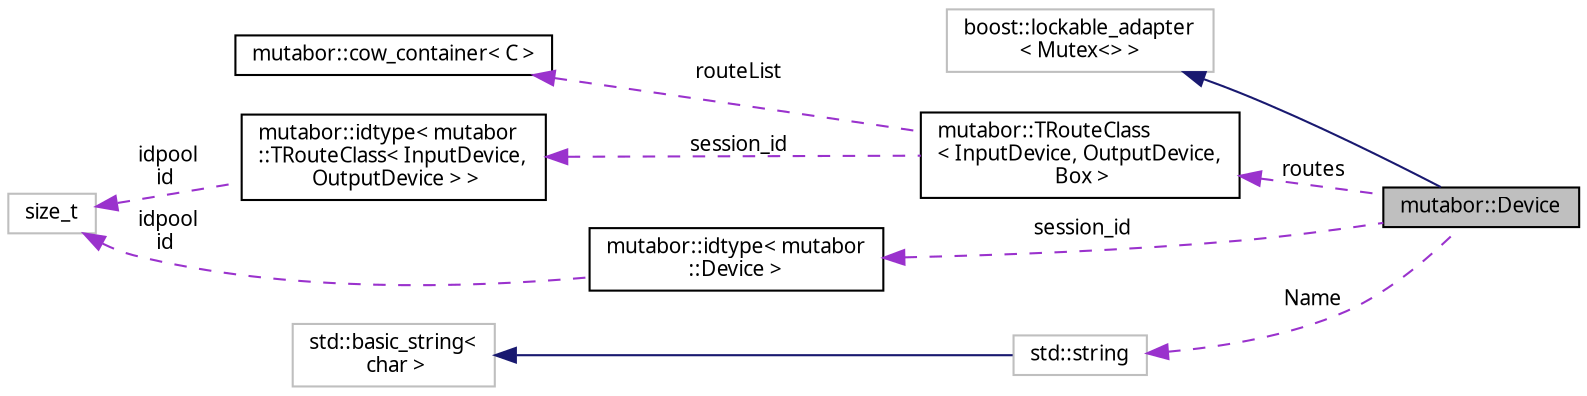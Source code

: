 digraph "mutabor::Device"
{
  edge [fontname="Sans",fontsize="10",labelfontname="Sans",labelfontsize="10"];
  node [fontname="Sans",fontsize="10",shape=record];
  rankdir="LR";
  Node25 [label="mutabor::Device",height=0.2,width=0.4,color="black", fillcolor="grey75", style="filled", fontcolor="black"];
  Node26 -> Node25 [dir="back",color="midnightblue",fontsize="10",style="solid",fontname="Sans"];
  Node26 [label="boost::lockable_adapter\l\< Mutex\<\> \>",height=0.2,width=0.4,color="grey75", fillcolor="white", style="filled"];
  Node27 -> Node25 [dir="back",color="darkorchid3",fontsize="10",style="dashed",label=" routes" ,fontname="Sans"];
  Node27 [label="mutabor::TRouteClass\l\< InputDevice, OutputDevice,\l Box \>",height=0.2,width=0.4,color="black", fillcolor="white", style="filled",URL="$db/d05/classmutabor_1_1TRouteClass.html"];
  Node28 -> Node27 [dir="back",color="darkorchid3",fontsize="10",style="dashed",label=" routeList" ,fontname="Sans"];
  Node28 [label="mutabor::cow_container\< C \>",height=0.2,width=0.4,color="black", fillcolor="white", style="filled",URL="$df/d40/classmutabor_1_1cow__container.html"];
  Node29 -> Node27 [dir="back",color="darkorchid3",fontsize="10",style="dashed",label=" session_id" ,fontname="Sans"];
  Node29 [label="mutabor::idtype\< mutabor\l::TRouteClass\< InputDevice,\l OutputDevice \> \>",height=0.2,width=0.4,color="black", fillcolor="white", style="filled",URL="$d7/dce/classmutabor_1_1idtype.html"];
  Node30 -> Node29 [dir="back",color="darkorchid3",fontsize="10",style="dashed",label=" idpool\nid" ,fontname="Sans"];
  Node30 [label="size_t",height=0.2,width=0.4,color="grey75", fillcolor="white", style="filled"];
  Node31 -> Node25 [dir="back",color="darkorchid3",fontsize="10",style="dashed",label=" Name" ,fontname="Sans"];
  Node31 [label="std::string",height=0.2,width=0.4,color="grey75", fillcolor="white", style="filled",tooltip="STL class. "];
  Node32 -> Node31 [dir="back",color="midnightblue",fontsize="10",style="solid",fontname="Sans"];
  Node32 [label="std::basic_string\<\l char \>",height=0.2,width=0.4,color="grey75", fillcolor="white", style="filled",tooltip="STL class. "];
  Node33 -> Node25 [dir="back",color="darkorchid3",fontsize="10",style="dashed",label=" session_id" ,fontname="Sans"];
  Node33 [label="mutabor::idtype\< mutabor\l::Device \>",height=0.2,width=0.4,color="black", fillcolor="white", style="filled",URL="$d7/dce/classmutabor_1_1idtype.html"];
  Node30 -> Node33 [dir="back",color="darkorchid3",fontsize="10",style="dashed",label=" idpool\nid" ,fontname="Sans"];
}
